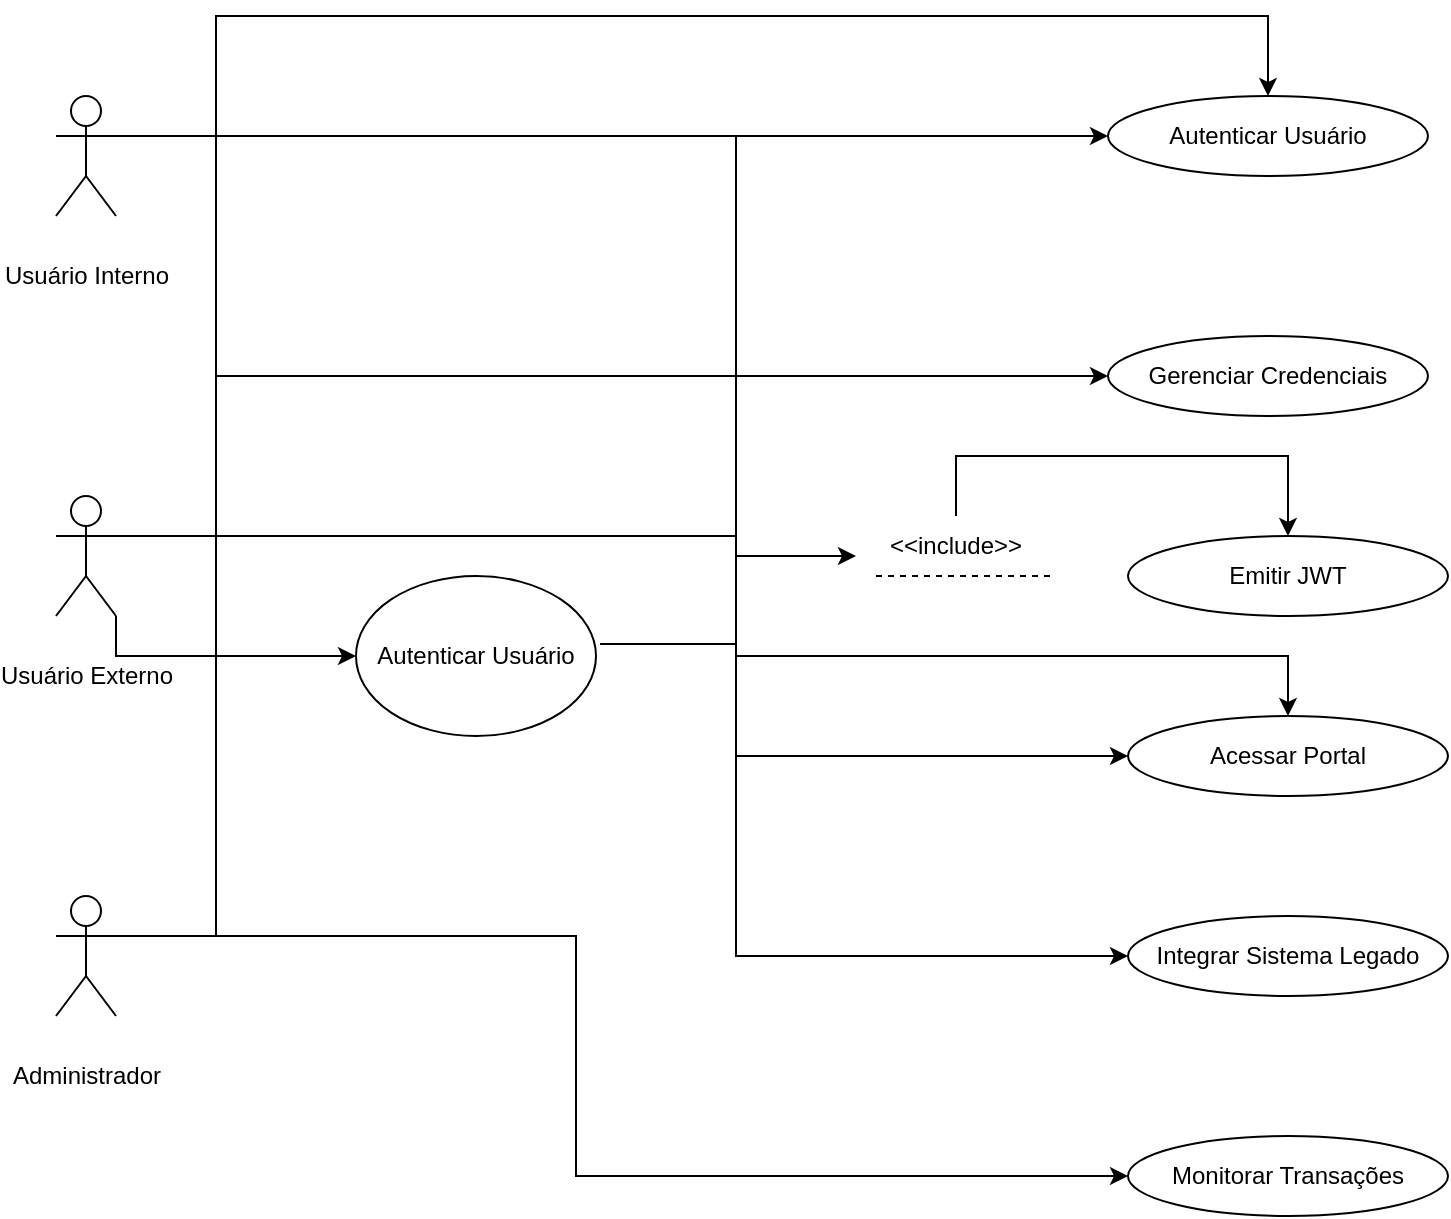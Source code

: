 <mxfile version="28.0.7">
  <diagram name="Caso de Uso - Digital Solutions Hub" id="0">
    <mxGraphModel dx="1418" dy="786" grid="1" gridSize="10" guides="1" tooltips="1" connect="1" arrows="1" fold="1" page="1" pageScale="1" pageWidth="827" pageHeight="1169" math="0" shadow="0">
      <root>
        <mxCell id="0" />
        <mxCell id="1" parent="0" />
        <mxCell id="D-xgU4LTGPO3mSG0jfad-12" style="edgeStyle=orthogonalEdgeStyle;rounded=0;orthogonalLoop=1;jettySize=auto;html=1;entryX=0;entryY=0.5;entryDx=0;entryDy=0;exitX=1;exitY=0.333;exitDx=0;exitDy=0;exitPerimeter=0;" parent="1" source="2" target="9" edge="1">
          <mxGeometry relative="1" as="geometry">
            <mxPoint x="350" y="400" as="targetPoint" />
            <Array as="points">
              <mxPoint x="440" y="120" />
              <mxPoint x="440" y="530" />
            </Array>
          </mxGeometry>
        </mxCell>
        <mxCell id="2" value="Usuário Interno" style="shape=umlActor;verticalLabelPosition=bottom;html=1;" parent="1" vertex="1">
          <mxGeometry x="100" y="100" width="30" height="60" as="geometry" />
        </mxCell>
        <mxCell id="3" value="Usuário Externo" style="shape=umlActor;verticalLabelPosition=bottom;html=1;" parent="1" vertex="1">
          <mxGeometry x="100" y="300" width="30" height="60" as="geometry" />
        </mxCell>
        <mxCell id="4" value="Administrador" style="shape=umlActor;verticalLabelPosition=bottom;html=1;" parent="1" vertex="1">
          <mxGeometry x="100" y="500" width="30" height="60" as="geometry" />
        </mxCell>
        <mxCell id="5" value="Autenticar Usuário" style="ellipse;whiteSpace=wrap;html=1;aspect=fixed;" parent="1" vertex="1">
          <mxGeometry x="626" y="100" width="160" height="40" as="geometry" />
        </mxCell>
        <mxCell id="6" value="Gerenciar Credenciais" style="ellipse;whiteSpace=wrap;html=1;aspect=fixed;" parent="1" vertex="1">
          <mxGeometry x="626" y="220" width="160" height="40" as="geometry" />
        </mxCell>
        <mxCell id="7" value="Emitir JWT" style="ellipse;whiteSpace=wrap;html=1;aspect=fixed;" parent="1" vertex="1">
          <mxGeometry x="636" y="320" width="160" height="40" as="geometry" />
        </mxCell>
        <mxCell id="8" value="Acessar Portal" style="ellipse;whiteSpace=wrap;html=1;aspect=fixed;" parent="1" vertex="1">
          <mxGeometry x="636" y="410" width="160" height="40" as="geometry" />
        </mxCell>
        <mxCell id="9" value="Integrar Sistema Legado" style="ellipse;whiteSpace=wrap;html=1;aspect=fixed;" parent="1" vertex="1">
          <mxGeometry x="636" y="510" width="160" height="40" as="geometry" />
        </mxCell>
        <mxCell id="10" value="Monitorar Transações" style="ellipse;whiteSpace=wrap;html=1;aspect=fixed;" parent="1" vertex="1">
          <mxGeometry x="636" y="620" width="160" height="40" as="geometry" />
        </mxCell>
        <mxCell id="D-xgU4LTGPO3mSG0jfad-13" value="" style="endArrow=classic;html=1;rounded=0;entryX=0;entryY=0.5;entryDx=0;entryDy=0;exitX=1;exitY=0.333;exitDx=0;exitDy=0;exitPerimeter=0;" parent="1" source="2" target="8" edge="1">
          <mxGeometry width="50" height="50" relative="1" as="geometry">
            <mxPoint x="350" y="400" as="sourcePoint" />
            <mxPoint x="240" y="420" as="targetPoint" />
            <Array as="points">
              <mxPoint x="440" y="120" />
              <mxPoint x="440" y="430" />
            </Array>
          </mxGeometry>
        </mxCell>
        <mxCell id="D-xgU4LTGPO3mSG0jfad-15" value="" style="endArrow=classic;html=1;rounded=0;exitX=1;exitY=0.333;exitDx=0;exitDy=0;exitPerimeter=0;entryX=0;entryY=0.5;entryDx=0;entryDy=0;" parent="1" source="2" target="5" edge="1">
          <mxGeometry width="50" height="50" relative="1" as="geometry">
            <mxPoint x="190" y="420" as="sourcePoint" />
            <mxPoint x="240" y="370" as="targetPoint" />
          </mxGeometry>
        </mxCell>
        <mxCell id="D-xgU4LTGPO3mSG0jfad-16" value="" style="endArrow=classic;html=1;rounded=0;entryX=0.5;entryY=0;entryDx=0;entryDy=0;" parent="1" target="5" edge="1">
          <mxGeometry width="50" height="50" relative="1" as="geometry">
            <mxPoint x="140" y="320" as="sourcePoint" />
            <mxPoint x="606" y="100" as="targetPoint" />
            <Array as="points">
              <mxPoint x="180" y="320" />
              <mxPoint x="180" y="120" />
              <mxPoint x="180" y="60" />
              <mxPoint x="706" y="60" />
            </Array>
          </mxGeometry>
        </mxCell>
        <mxCell id="D-xgU4LTGPO3mSG0jfad-17" value="" style="endArrow=classic;html=1;rounded=0;exitX=1;exitY=0.333;exitDx=0;exitDy=0;exitPerimeter=0;entryX=0.5;entryY=0;entryDx=0;entryDy=0;" parent="1" source="3" target="8" edge="1">
          <mxGeometry width="50" height="50" relative="1" as="geometry">
            <mxPoint x="190" y="420" as="sourcePoint" />
            <mxPoint x="240" y="370" as="targetPoint" />
            <Array as="points">
              <mxPoint x="440" y="320" />
              <mxPoint x="440" y="380" />
              <mxPoint x="716" y="380" />
            </Array>
          </mxGeometry>
        </mxCell>
        <mxCell id="D-xgU4LTGPO3mSG0jfad-18" value="" style="endArrow=classic;html=1;rounded=0;exitX=1;exitY=0.333;exitDx=0;exitDy=0;exitPerimeter=0;entryX=0;entryY=0.5;entryDx=0;entryDy=0;" parent="1" source="4" target="6" edge="1">
          <mxGeometry width="50" height="50" relative="1" as="geometry">
            <mxPoint x="190" y="420" as="sourcePoint" />
            <mxPoint x="240" y="370" as="targetPoint" />
            <Array as="points">
              <mxPoint x="180" y="520" />
              <mxPoint x="180" y="310" />
              <mxPoint x="180" y="240" />
            </Array>
          </mxGeometry>
        </mxCell>
        <mxCell id="D-xgU4LTGPO3mSG0jfad-20" value="" style="endArrow=classic;html=1;rounded=0;exitX=1;exitY=0.333;exitDx=0;exitDy=0;exitPerimeter=0;entryX=0;entryY=0.5;entryDx=0;entryDy=0;" parent="1" source="4" target="10" edge="1">
          <mxGeometry width="50" height="50" relative="1" as="geometry">
            <mxPoint x="190" y="420" as="sourcePoint" />
            <mxPoint x="240" y="370" as="targetPoint" />
            <Array as="points">
              <mxPoint x="360" y="520" />
              <mxPoint x="360" y="640" />
            </Array>
          </mxGeometry>
        </mxCell>
        <mxCell id="vIZr6DLsyDZSpz4o3rFr-12" value="Autenticar Usuário" style="ellipse;whiteSpace=wrap;html=1;" parent="1" vertex="1">
          <mxGeometry x="250" y="340" width="120" height="80" as="geometry" />
        </mxCell>
        <mxCell id="vIZr6DLsyDZSpz4o3rFr-14" value="" style="endArrow=classic;html=1;rounded=0;exitX=1.017;exitY=0.425;exitDx=0;exitDy=0;exitPerimeter=0;entryX=0;entryY=0.5;entryDx=0;entryDy=0;" parent="1" source="vIZr6DLsyDZSpz4o3rFr-12" edge="1">
          <mxGeometry width="50" height="50" relative="1" as="geometry">
            <mxPoint x="390" y="670" as="sourcePoint" />
            <mxPoint x="500" y="330" as="targetPoint" />
            <Array as="points">
              <mxPoint x="440" y="374" />
              <mxPoint x="440" y="330" />
            </Array>
          </mxGeometry>
        </mxCell>
        <mxCell id="sBoDStPz2-FtuBZOayIt-10" value="&amp;lt;&amp;lt;include&amp;gt;&amp;gt;" style="text;strokeColor=none;align=center;fillColor=none;html=1;verticalAlign=middle;whiteSpace=wrap;rounded=0;" vertex="1" parent="1">
          <mxGeometry x="520" y="310" width="60" height="30" as="geometry" />
        </mxCell>
        <mxCell id="sBoDStPz2-FtuBZOayIt-11" value="" style="endArrow=none;dashed=1;html=1;rounded=0;" edge="1" parent="1">
          <mxGeometry width="50" height="50" relative="1" as="geometry">
            <mxPoint x="510" y="340" as="sourcePoint" />
            <mxPoint x="600" y="340" as="targetPoint" />
            <Array as="points">
              <mxPoint x="570" y="340" />
            </Array>
          </mxGeometry>
        </mxCell>
        <mxCell id="sBoDStPz2-FtuBZOayIt-13" value="" style="endArrow=classic;html=1;rounded=0;entryX=0.5;entryY=0;entryDx=0;entryDy=0;exitX=0.5;exitY=0;exitDx=0;exitDy=0;" edge="1" parent="1" source="sBoDStPz2-FtuBZOayIt-10" target="7">
          <mxGeometry width="50" height="50" relative="1" as="geometry">
            <mxPoint x="390" y="430" as="sourcePoint" />
            <mxPoint x="440" y="380" as="targetPoint" />
            <Array as="points">
              <mxPoint x="550" y="280" />
              <mxPoint x="716" y="280" />
            </Array>
          </mxGeometry>
        </mxCell>
        <mxCell id="sBoDStPz2-FtuBZOayIt-14" value="" style="endArrow=classic;html=1;rounded=0;exitX=1;exitY=1;exitDx=0;exitDy=0;exitPerimeter=0;" edge="1" parent="1" source="3">
          <mxGeometry width="50" height="50" relative="1" as="geometry">
            <mxPoint x="390" y="430" as="sourcePoint" />
            <mxPoint x="250" y="380" as="targetPoint" />
            <Array as="points">
              <mxPoint x="130" y="380" />
            </Array>
          </mxGeometry>
        </mxCell>
      </root>
    </mxGraphModel>
  </diagram>
</mxfile>
